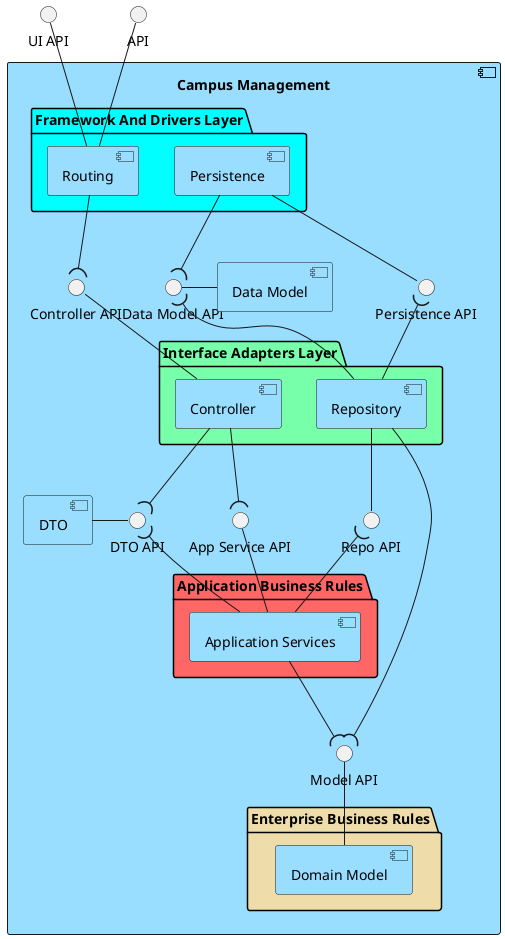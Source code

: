 @startuml Logical View Lv3 (Campus Management)

<style>
component {
    BackgroundColor #99ddff
}
</style>

interface "API" as API
interface "UI API" as UI_API
component "Campus Management" as campus{
    
    interface "Persistence API" as PER_API
    package "Framework And Drivers Layer" #00ffff {
        component Routing
        component Persistence
    }

    interface "Controller API" as CRTL_API
    interface "Repo API" as REPO_API
    package "Interface Adapters Layer" #77ffaa{
        component Controller
        component Repository
    }

    interface "App Service API" as APP_API
    package "Application Business Rules" #ff6666 {
        component "Application Services" as Application
    }

    interface "Model API" as MODEL_API
    package "Enterprise Business Rules" #eeddaa {
        component "Domain Model" as Domain
    }
    
    interface "Data Model API" as DATA_API
    component "Data Model" as DATA
    
    interface "DTO API" as DTO_API
    component "DTO" as DTO

    DTO -right- DTO_API
    DATA -left- DATA_API

    Domain -up- MODEL_API
    Application -up- APP_API
    Controller -up- CRTL_API
    Repository -down- REPO_API
    Persistence -down- PER_API



    Application -down-( MODEL_API
    Repository -down-( MODEL_API

    Controller -down-( APP_API

    Controller -down-( DTO_API
    Application -up-( DTO_API

    Routing -down-( CRTL_API

    Application -up-( REPO_API

    Repository -up-( PER_API

    Repository -up-( DATA_API
    Persistence -down-( DATA_API
    

}
Routing -up- API
Routing -up- UI_API


@enduml